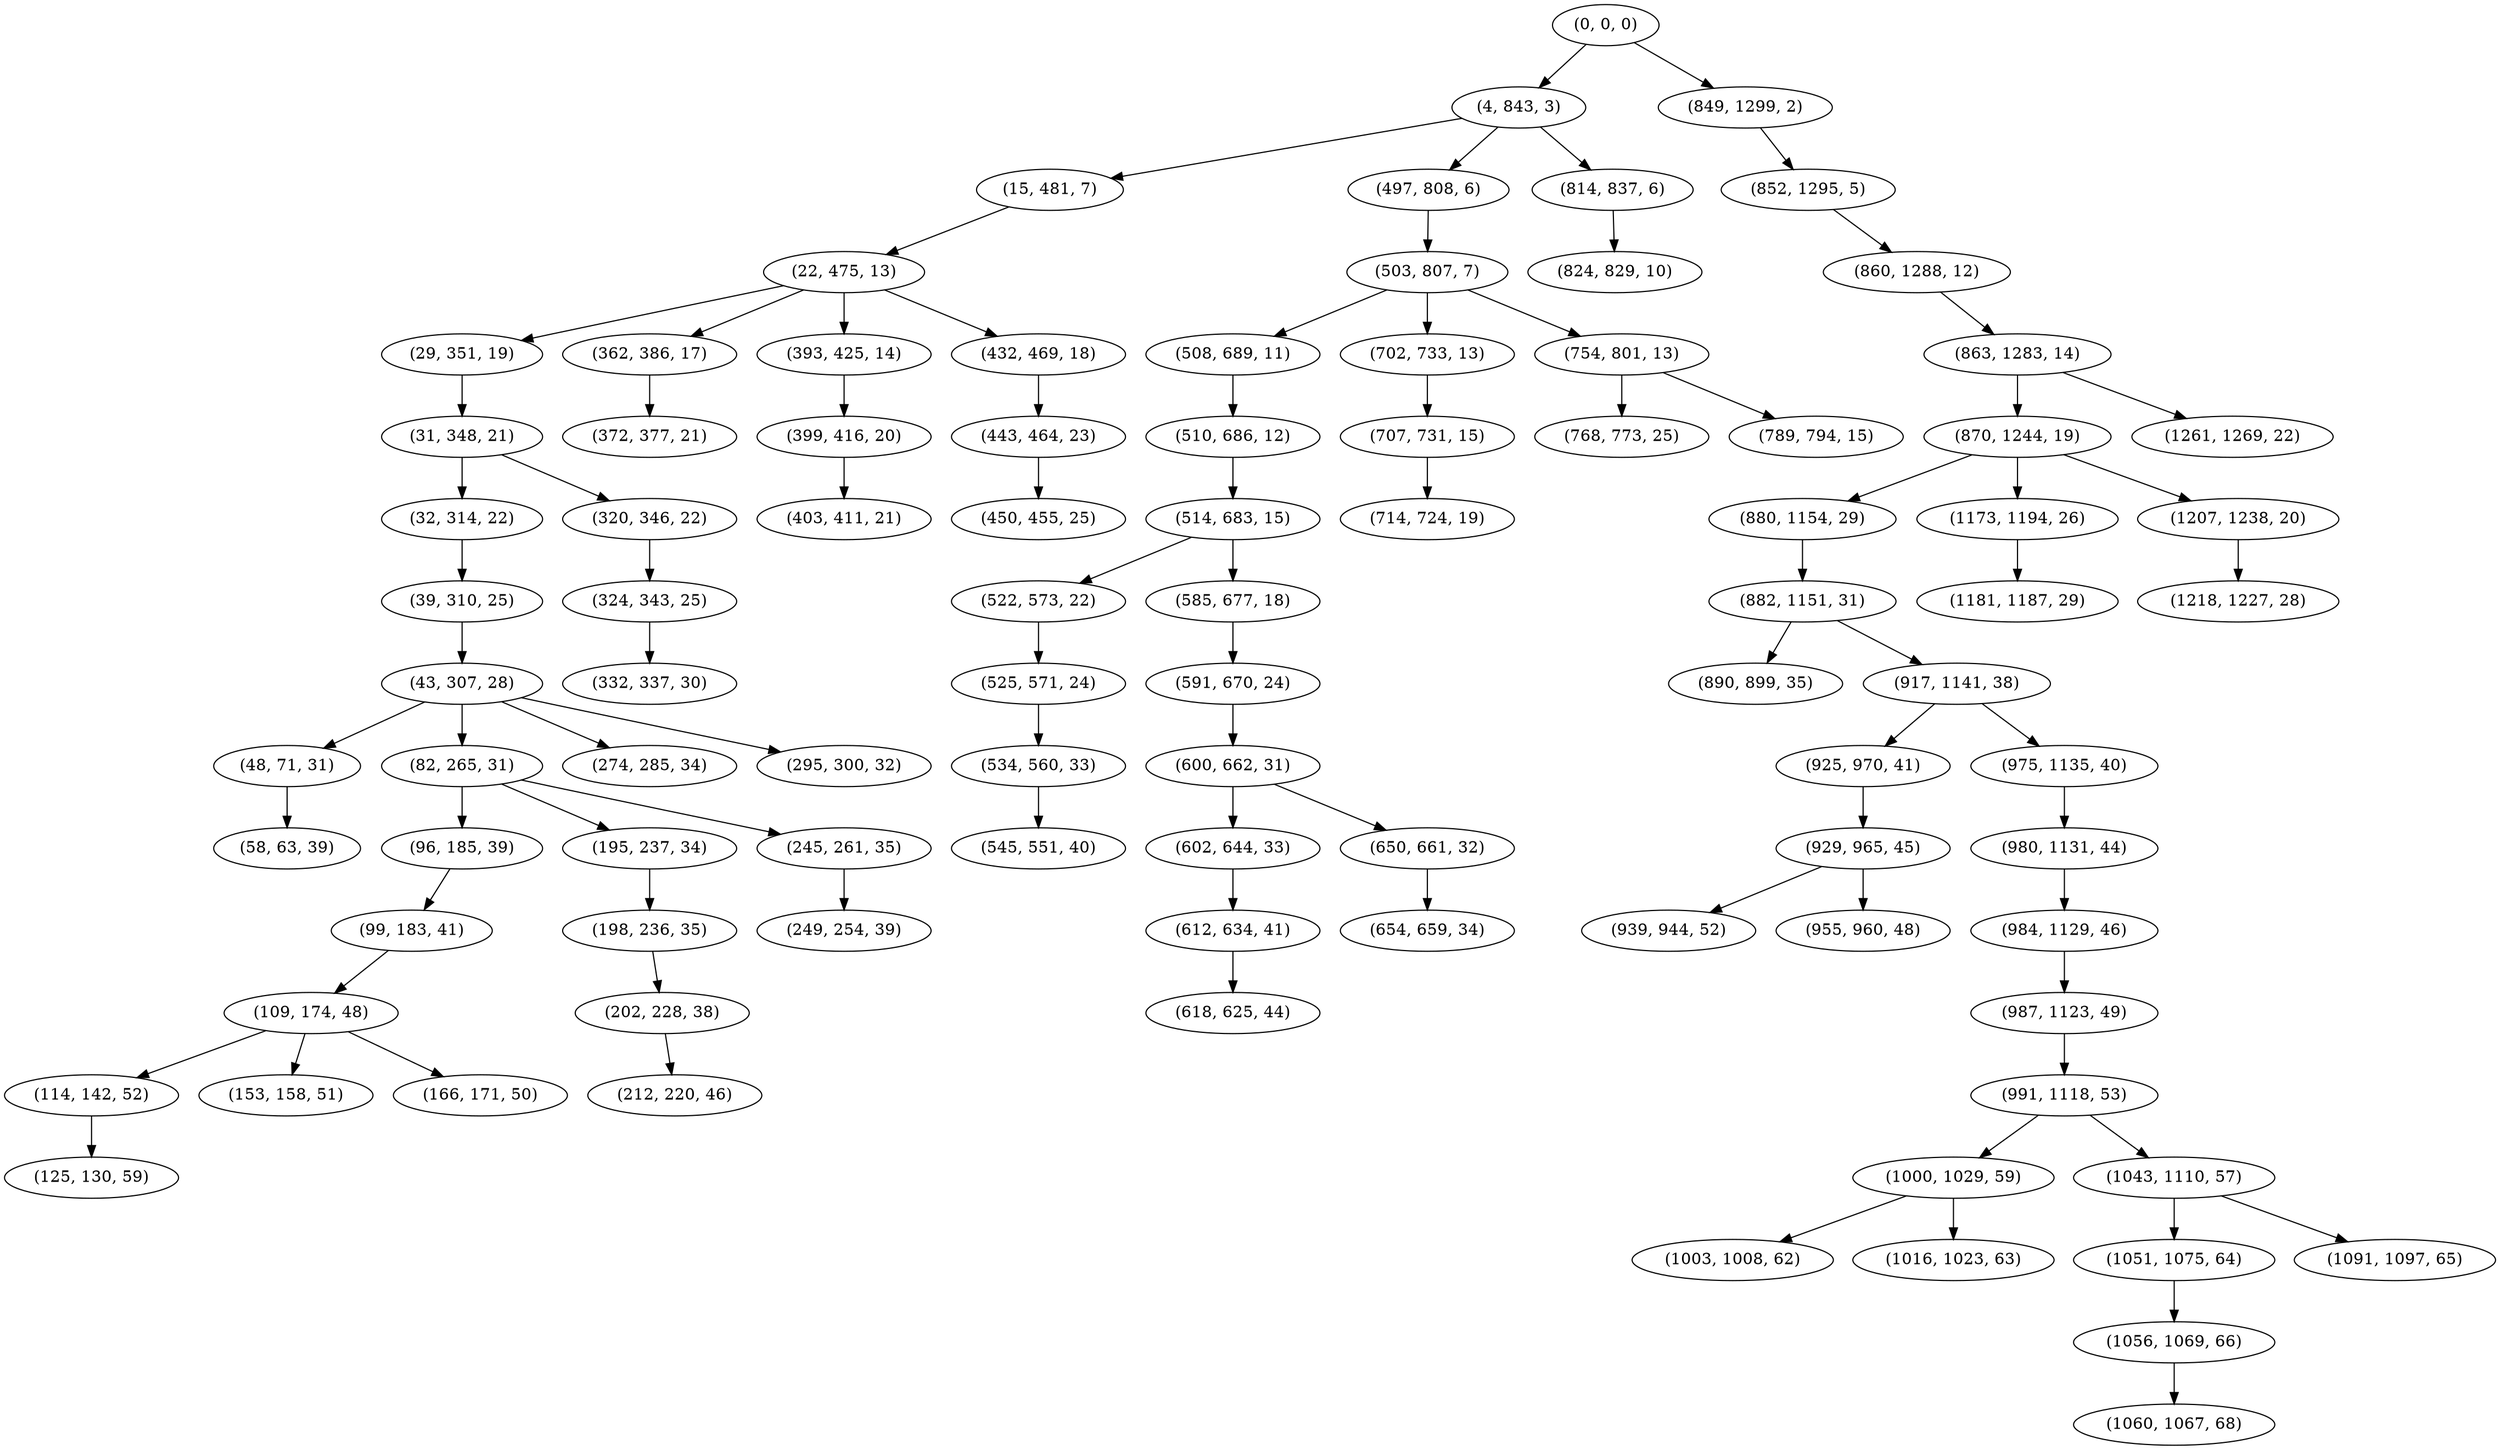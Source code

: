 digraph tree {
    "(0, 0, 0)";
    "(4, 843, 3)";
    "(15, 481, 7)";
    "(22, 475, 13)";
    "(29, 351, 19)";
    "(31, 348, 21)";
    "(32, 314, 22)";
    "(39, 310, 25)";
    "(43, 307, 28)";
    "(48, 71, 31)";
    "(58, 63, 39)";
    "(82, 265, 31)";
    "(96, 185, 39)";
    "(99, 183, 41)";
    "(109, 174, 48)";
    "(114, 142, 52)";
    "(125, 130, 59)";
    "(153, 158, 51)";
    "(166, 171, 50)";
    "(195, 237, 34)";
    "(198, 236, 35)";
    "(202, 228, 38)";
    "(212, 220, 46)";
    "(245, 261, 35)";
    "(249, 254, 39)";
    "(274, 285, 34)";
    "(295, 300, 32)";
    "(320, 346, 22)";
    "(324, 343, 25)";
    "(332, 337, 30)";
    "(362, 386, 17)";
    "(372, 377, 21)";
    "(393, 425, 14)";
    "(399, 416, 20)";
    "(403, 411, 21)";
    "(432, 469, 18)";
    "(443, 464, 23)";
    "(450, 455, 25)";
    "(497, 808, 6)";
    "(503, 807, 7)";
    "(508, 689, 11)";
    "(510, 686, 12)";
    "(514, 683, 15)";
    "(522, 573, 22)";
    "(525, 571, 24)";
    "(534, 560, 33)";
    "(545, 551, 40)";
    "(585, 677, 18)";
    "(591, 670, 24)";
    "(600, 662, 31)";
    "(602, 644, 33)";
    "(612, 634, 41)";
    "(618, 625, 44)";
    "(650, 661, 32)";
    "(654, 659, 34)";
    "(702, 733, 13)";
    "(707, 731, 15)";
    "(714, 724, 19)";
    "(754, 801, 13)";
    "(768, 773, 25)";
    "(789, 794, 15)";
    "(814, 837, 6)";
    "(824, 829, 10)";
    "(849, 1299, 2)";
    "(852, 1295, 5)";
    "(860, 1288, 12)";
    "(863, 1283, 14)";
    "(870, 1244, 19)";
    "(880, 1154, 29)";
    "(882, 1151, 31)";
    "(890, 899, 35)";
    "(917, 1141, 38)";
    "(925, 970, 41)";
    "(929, 965, 45)";
    "(939, 944, 52)";
    "(955, 960, 48)";
    "(975, 1135, 40)";
    "(980, 1131, 44)";
    "(984, 1129, 46)";
    "(987, 1123, 49)";
    "(991, 1118, 53)";
    "(1000, 1029, 59)";
    "(1003, 1008, 62)";
    "(1016, 1023, 63)";
    "(1043, 1110, 57)";
    "(1051, 1075, 64)";
    "(1056, 1069, 66)";
    "(1060, 1067, 68)";
    "(1091, 1097, 65)";
    "(1173, 1194, 26)";
    "(1181, 1187, 29)";
    "(1207, 1238, 20)";
    "(1218, 1227, 28)";
    "(1261, 1269, 22)";
    "(0, 0, 0)" -> "(4, 843, 3)";
    "(0, 0, 0)" -> "(849, 1299, 2)";
    "(4, 843, 3)" -> "(15, 481, 7)";
    "(4, 843, 3)" -> "(497, 808, 6)";
    "(4, 843, 3)" -> "(814, 837, 6)";
    "(15, 481, 7)" -> "(22, 475, 13)";
    "(22, 475, 13)" -> "(29, 351, 19)";
    "(22, 475, 13)" -> "(362, 386, 17)";
    "(22, 475, 13)" -> "(393, 425, 14)";
    "(22, 475, 13)" -> "(432, 469, 18)";
    "(29, 351, 19)" -> "(31, 348, 21)";
    "(31, 348, 21)" -> "(32, 314, 22)";
    "(31, 348, 21)" -> "(320, 346, 22)";
    "(32, 314, 22)" -> "(39, 310, 25)";
    "(39, 310, 25)" -> "(43, 307, 28)";
    "(43, 307, 28)" -> "(48, 71, 31)";
    "(43, 307, 28)" -> "(82, 265, 31)";
    "(43, 307, 28)" -> "(274, 285, 34)";
    "(43, 307, 28)" -> "(295, 300, 32)";
    "(48, 71, 31)" -> "(58, 63, 39)";
    "(82, 265, 31)" -> "(96, 185, 39)";
    "(82, 265, 31)" -> "(195, 237, 34)";
    "(82, 265, 31)" -> "(245, 261, 35)";
    "(96, 185, 39)" -> "(99, 183, 41)";
    "(99, 183, 41)" -> "(109, 174, 48)";
    "(109, 174, 48)" -> "(114, 142, 52)";
    "(109, 174, 48)" -> "(153, 158, 51)";
    "(109, 174, 48)" -> "(166, 171, 50)";
    "(114, 142, 52)" -> "(125, 130, 59)";
    "(195, 237, 34)" -> "(198, 236, 35)";
    "(198, 236, 35)" -> "(202, 228, 38)";
    "(202, 228, 38)" -> "(212, 220, 46)";
    "(245, 261, 35)" -> "(249, 254, 39)";
    "(320, 346, 22)" -> "(324, 343, 25)";
    "(324, 343, 25)" -> "(332, 337, 30)";
    "(362, 386, 17)" -> "(372, 377, 21)";
    "(393, 425, 14)" -> "(399, 416, 20)";
    "(399, 416, 20)" -> "(403, 411, 21)";
    "(432, 469, 18)" -> "(443, 464, 23)";
    "(443, 464, 23)" -> "(450, 455, 25)";
    "(497, 808, 6)" -> "(503, 807, 7)";
    "(503, 807, 7)" -> "(508, 689, 11)";
    "(503, 807, 7)" -> "(702, 733, 13)";
    "(503, 807, 7)" -> "(754, 801, 13)";
    "(508, 689, 11)" -> "(510, 686, 12)";
    "(510, 686, 12)" -> "(514, 683, 15)";
    "(514, 683, 15)" -> "(522, 573, 22)";
    "(514, 683, 15)" -> "(585, 677, 18)";
    "(522, 573, 22)" -> "(525, 571, 24)";
    "(525, 571, 24)" -> "(534, 560, 33)";
    "(534, 560, 33)" -> "(545, 551, 40)";
    "(585, 677, 18)" -> "(591, 670, 24)";
    "(591, 670, 24)" -> "(600, 662, 31)";
    "(600, 662, 31)" -> "(602, 644, 33)";
    "(600, 662, 31)" -> "(650, 661, 32)";
    "(602, 644, 33)" -> "(612, 634, 41)";
    "(612, 634, 41)" -> "(618, 625, 44)";
    "(650, 661, 32)" -> "(654, 659, 34)";
    "(702, 733, 13)" -> "(707, 731, 15)";
    "(707, 731, 15)" -> "(714, 724, 19)";
    "(754, 801, 13)" -> "(768, 773, 25)";
    "(754, 801, 13)" -> "(789, 794, 15)";
    "(814, 837, 6)" -> "(824, 829, 10)";
    "(849, 1299, 2)" -> "(852, 1295, 5)";
    "(852, 1295, 5)" -> "(860, 1288, 12)";
    "(860, 1288, 12)" -> "(863, 1283, 14)";
    "(863, 1283, 14)" -> "(870, 1244, 19)";
    "(863, 1283, 14)" -> "(1261, 1269, 22)";
    "(870, 1244, 19)" -> "(880, 1154, 29)";
    "(870, 1244, 19)" -> "(1173, 1194, 26)";
    "(870, 1244, 19)" -> "(1207, 1238, 20)";
    "(880, 1154, 29)" -> "(882, 1151, 31)";
    "(882, 1151, 31)" -> "(890, 899, 35)";
    "(882, 1151, 31)" -> "(917, 1141, 38)";
    "(917, 1141, 38)" -> "(925, 970, 41)";
    "(917, 1141, 38)" -> "(975, 1135, 40)";
    "(925, 970, 41)" -> "(929, 965, 45)";
    "(929, 965, 45)" -> "(939, 944, 52)";
    "(929, 965, 45)" -> "(955, 960, 48)";
    "(975, 1135, 40)" -> "(980, 1131, 44)";
    "(980, 1131, 44)" -> "(984, 1129, 46)";
    "(984, 1129, 46)" -> "(987, 1123, 49)";
    "(987, 1123, 49)" -> "(991, 1118, 53)";
    "(991, 1118, 53)" -> "(1000, 1029, 59)";
    "(991, 1118, 53)" -> "(1043, 1110, 57)";
    "(1000, 1029, 59)" -> "(1003, 1008, 62)";
    "(1000, 1029, 59)" -> "(1016, 1023, 63)";
    "(1043, 1110, 57)" -> "(1051, 1075, 64)";
    "(1043, 1110, 57)" -> "(1091, 1097, 65)";
    "(1051, 1075, 64)" -> "(1056, 1069, 66)";
    "(1056, 1069, 66)" -> "(1060, 1067, 68)";
    "(1173, 1194, 26)" -> "(1181, 1187, 29)";
    "(1207, 1238, 20)" -> "(1218, 1227, 28)";
}
